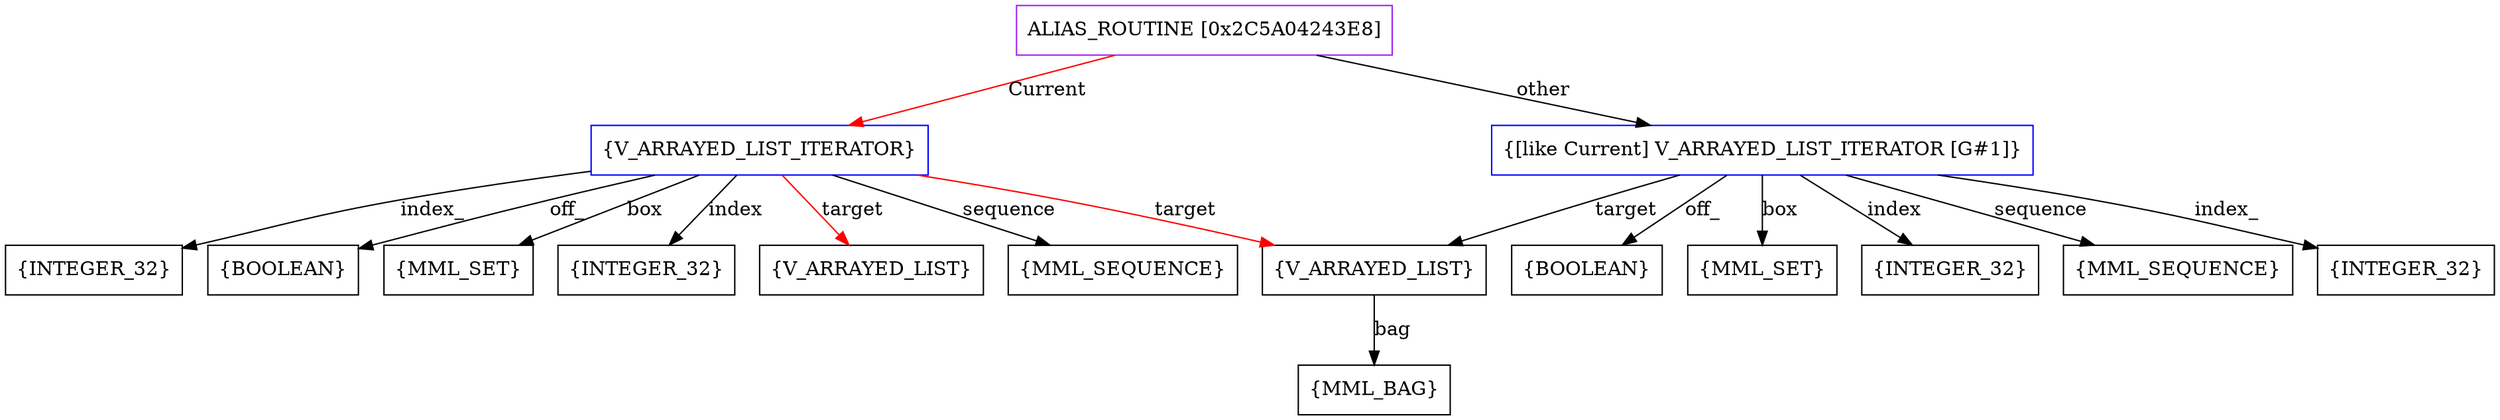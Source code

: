 digraph g {
	node [shape=box]
	b1[color=purple label=<ALIAS_ROUTINE [0x2C5A04243E8]>]
	b2[color=blue label=<{V_ARRAYED_LIST_ITERATOR}>]
	b3[label=<{BOOLEAN}>]
	b4[label=<{MML_SET}>]
	b5[label=<{INTEGER_32}>]
	b6[label=<{V_ARRAYED_LIST}>]
	b7[label=<{V_ARRAYED_LIST}>]
	b8[label=<{MML_BAG}>]
	b9[label=<{MML_SEQUENCE}>]
	b10[label=<{INTEGER_32}>]
	b11[color=blue label=<{[like Current] V_ARRAYED_LIST_ITERATOR [G#1]}>]
	b12[label=<{BOOLEAN}>]
	b13[label=<{MML_SET}>]
	b14[label=<{INTEGER_32}>]
	b15[label=<{MML_SEQUENCE}>]
	b16[label=<{INTEGER_32}>]
	b1->b2[color=red label=<Current>]
	b2->b3[label=<off_>]
	b2->b4[label=<box>]
	b2->b5[label=<index>]
	b2->b6[color=red label=<target>]
	b2->b7[color=red label=<target>]
	b7->b8[label=<bag>]
	b2->b9[label=<sequence>]
	b2->b10[label=<index_>]
	b1->b11[label=<other>]
	b11->b12[label=<off_>]
	b11->b13[label=<box>]
	b11->b14[label=<index>]
	b11->b7[label=<target>]
	b11->b15[label=<sequence>]
	b11->b16[label=<index_>]
}
